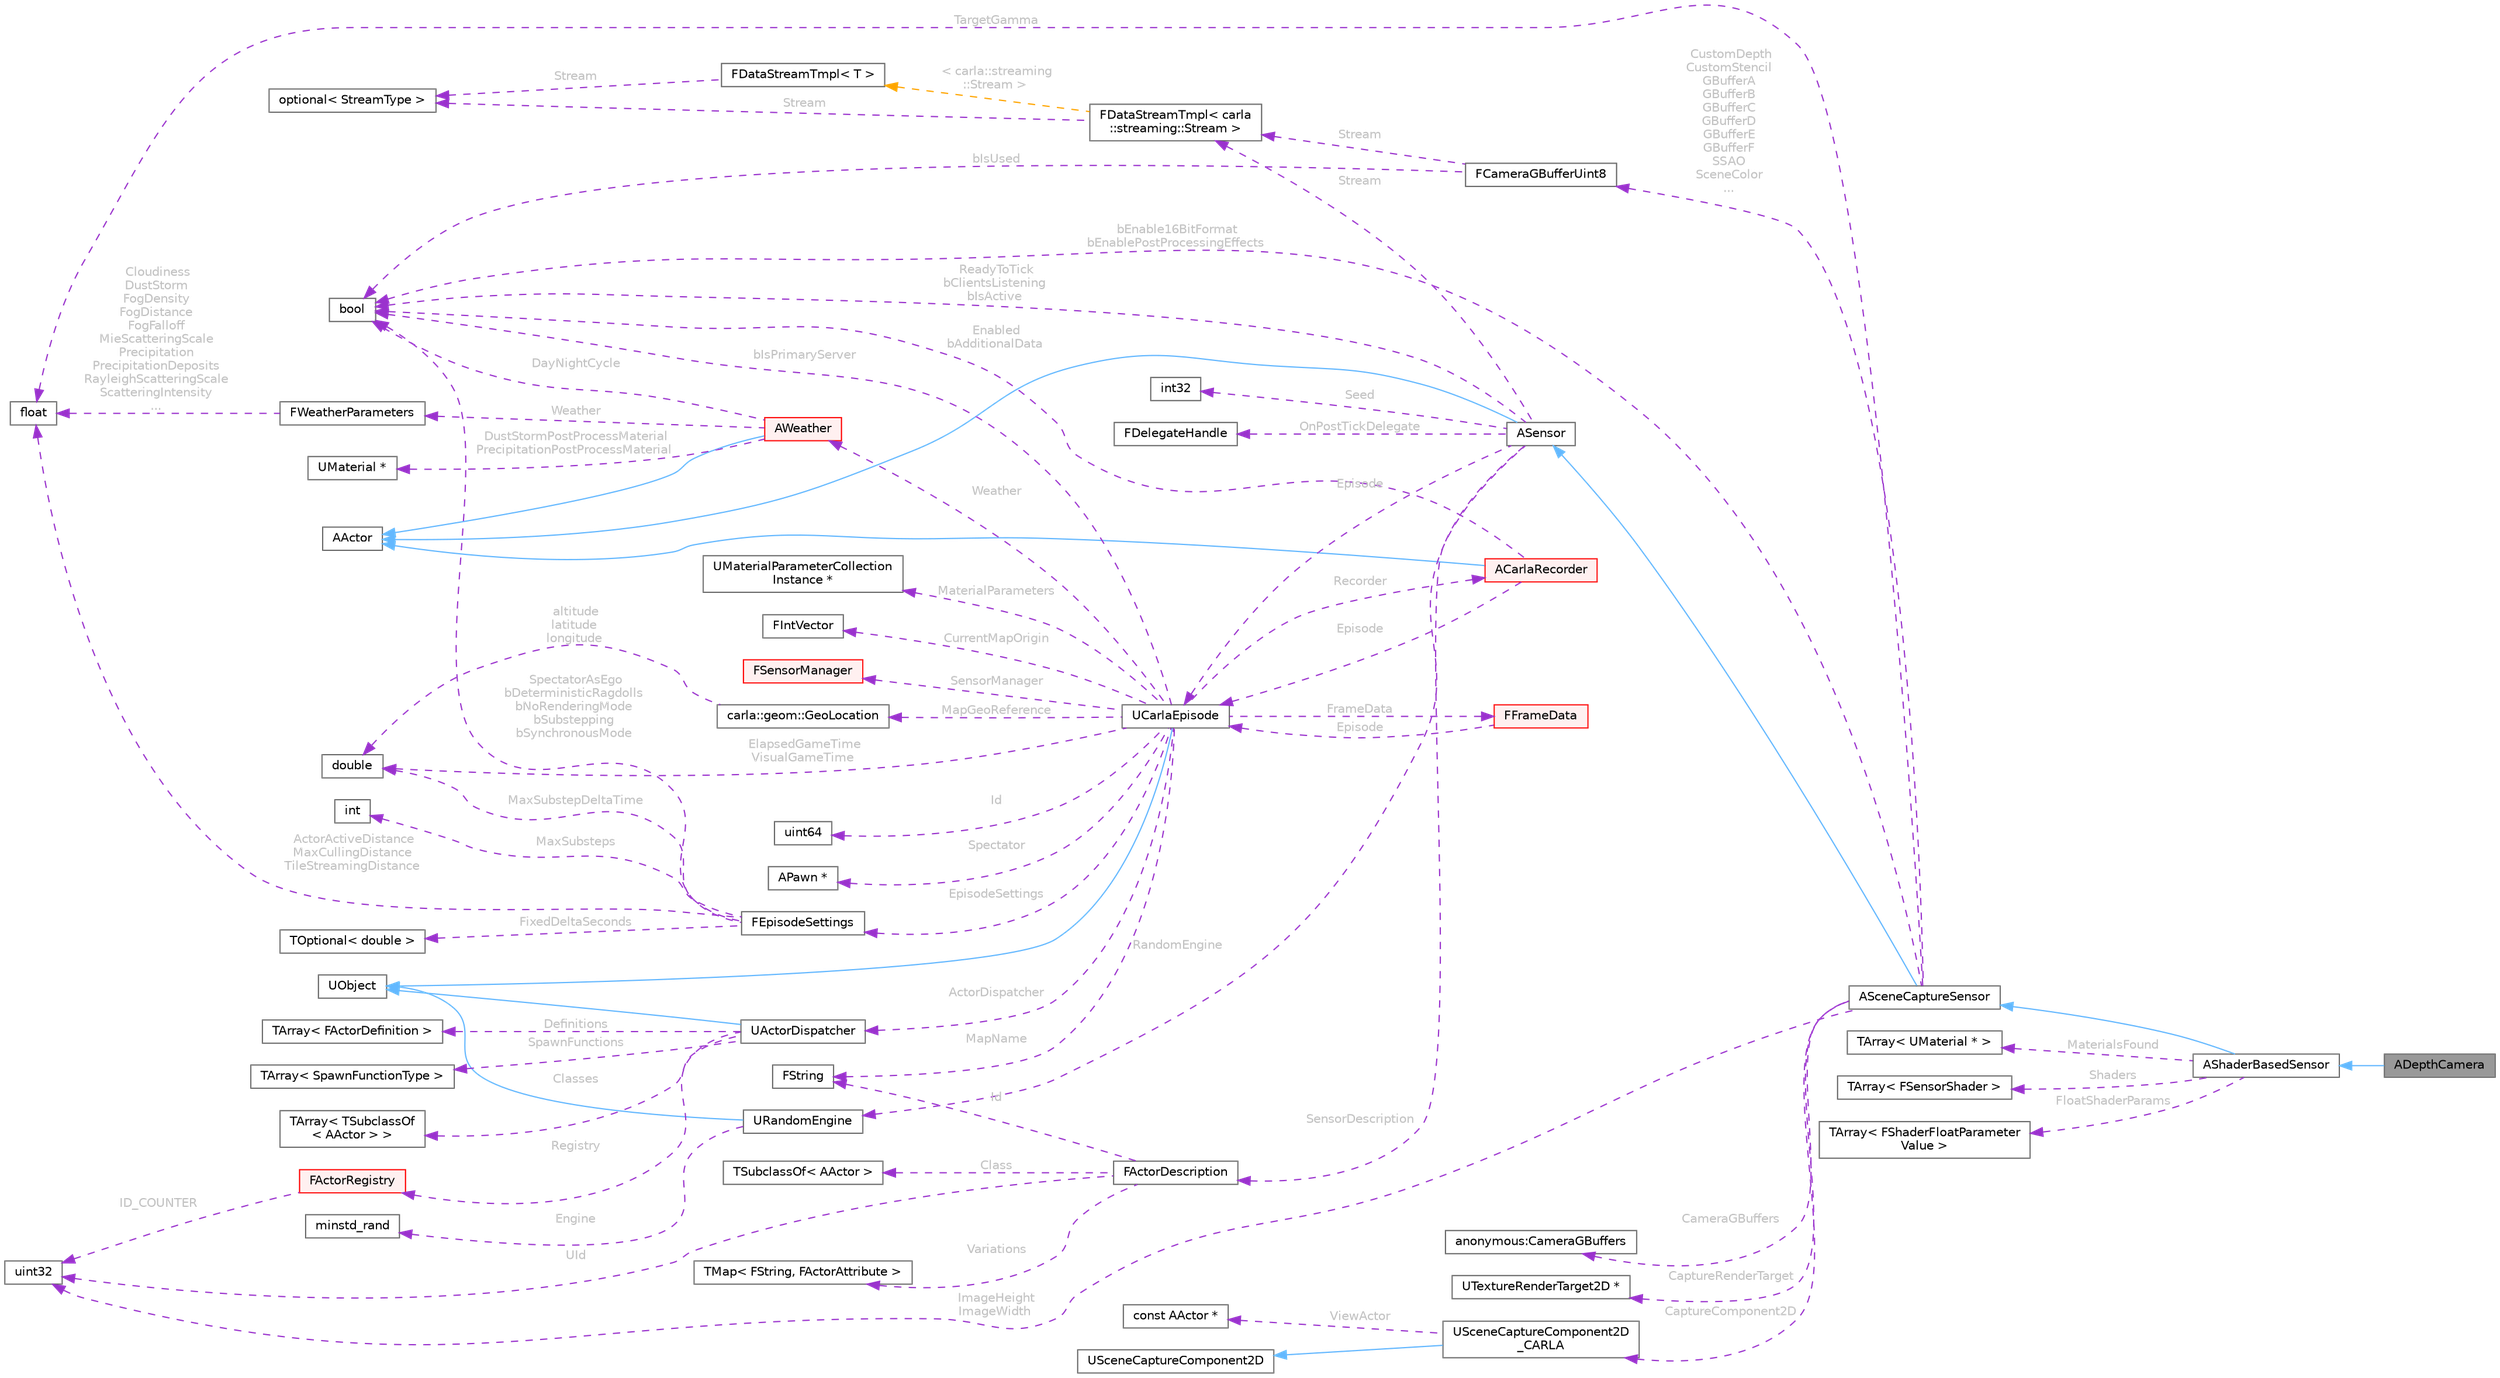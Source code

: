 digraph "ADepthCamera"
{
 // INTERACTIVE_SVG=YES
 // LATEX_PDF_SIZE
  bgcolor="transparent";
  edge [fontname=Helvetica,fontsize=10,labelfontname=Helvetica,labelfontsize=10];
  node [fontname=Helvetica,fontsize=10,shape=box,height=0.2,width=0.4];
  rankdir="LR";
  Node1 [id="Node000001",label="ADepthCamera",height=0.2,width=0.4,color="gray40", fillcolor="grey60", style="filled", fontcolor="black",tooltip="Sensor that produces \"depth\" images."];
  Node2 -> Node1 [id="edge1_Node000001_Node000002",dir="back",color="steelblue1",style="solid",tooltip=" "];
  Node2 [id="Node000002",label="AShaderBasedSensor",height=0.2,width=0.4,color="gray40", fillcolor="white", style="filled",URL="$da/dd3/classAShaderBasedSensor.html",tooltip="A sensor that produces data by applying post-process materials (shaders) to a scene capture image."];
  Node3 -> Node2 [id="edge2_Node000002_Node000003",dir="back",color="steelblue1",style="solid",tooltip=" "];
  Node3 [id="Node000003",label="ASceneCaptureSensor",height=0.2,width=0.4,color="gray40", fillcolor="white", style="filled",URL="$d4/d60/classASceneCaptureSensor.html",tooltip="Base class for sensors using a USceneCaptureComponent2D for rendering the scene."];
  Node4 -> Node3 [id="edge3_Node000003_Node000004",dir="back",color="steelblue1",style="solid",tooltip=" "];
  Node4 [id="Node000004",label="ASensor",height=0.2,width=0.4,color="gray40", fillcolor="white", style="filled",URL="$d3/d01/classASensor.html",tooltip="Base class for sensors."];
  Node5 -> Node4 [id="edge4_Node000004_Node000005",dir="back",color="steelblue1",style="solid",tooltip=" "];
  Node5 [id="Node000005",label="AActor",height=0.2,width=0.4,color="gray40", fillcolor="white", style="filled",URL="$d1/da4/classAActor.html",tooltip=" "];
  Node6 -> Node4 [id="edge5_Node000004_Node000006",dir="back",color="darkorchid3",style="dashed",tooltip=" ",label=" Seed",fontcolor="grey" ];
  Node6 [id="Node000006",label="int32",height=0.2,width=0.4,color="gray40", fillcolor="white", style="filled",tooltip=" "];
  Node7 -> Node4 [id="edge6_Node000004_Node000007",dir="back",color="darkorchid3",style="dashed",tooltip=" ",label=" RandomEngine",fontcolor="grey" ];
  Node7 [id="Node000007",label="URandomEngine",height=0.2,width=0.4,color="gray40", fillcolor="white", style="filled",URL="$d2/d4b/classURandomEngine.html",tooltip=" "];
  Node8 -> Node7 [id="edge7_Node000007_Node000008",dir="back",color="steelblue1",style="solid",tooltip=" "];
  Node8 [id="Node000008",label="UObject",height=0.2,width=0.4,color="gray40", fillcolor="white", style="filled",URL="$df/def/classUObject.html",tooltip=" "];
  Node9 -> Node7 [id="edge8_Node000007_Node000009",dir="back",color="darkorchid3",style="dashed",tooltip=" ",label=" Engine",fontcolor="grey" ];
  Node9 [id="Node000009",label="minstd_rand",height=0.2,width=0.4,color="gray40", fillcolor="white", style="filled",tooltip=" "];
  Node10 -> Node4 [id="edge9_Node000004_Node000010",dir="back",color="darkorchid3",style="dashed",tooltip=" ",label=" ReadyToTick\nbClientsListening\nbIsActive",fontcolor="grey" ];
  Node10 [id="Node000010",label="bool",height=0.2,width=0.4,color="gray40", fillcolor="white", style="filled",tooltip=" "];
  Node11 -> Node4 [id="edge10_Node000004_Node000011",dir="back",color="darkorchid3",style="dashed",tooltip=" ",label=" Stream",fontcolor="grey" ];
  Node11 [id="Node000011",label="FDataStreamTmpl\< carla\l::streaming::Stream \>",height=0.2,width=0.4,color="gray40", fillcolor="white", style="filled",URL="$d4/d9c/classFDataStreamTmpl.html",tooltip=" "];
  Node12 -> Node11 [id="edge11_Node000011_Node000012",dir="back",color="darkorchid3",style="dashed",tooltip=" ",label=" Stream",fontcolor="grey" ];
  Node12 [id="Node000012",label="optional\< StreamType \>",height=0.2,width=0.4,color="gray40", fillcolor="white", style="filled",tooltip=" "];
  Node13 -> Node11 [id="edge12_Node000011_Node000013",dir="back",color="orange",style="dashed",tooltip=" ",label=" \< carla::streaming\l::Stream \>",fontcolor="grey" ];
  Node13 [id="Node000013",label="FDataStreamTmpl\< T \>",height=0.2,width=0.4,color="gray40", fillcolor="white", style="filled",URL="$d4/d9c/classFDataStreamTmpl.html",tooltip="A streaming channel for sending sensor data to clients."];
  Node12 -> Node13 [id="edge13_Node000013_Node000012",dir="back",color="darkorchid3",style="dashed",tooltip=" ",label=" Stream",fontcolor="grey" ];
  Node14 -> Node4 [id="edge14_Node000004_Node000014",dir="back",color="darkorchid3",style="dashed",tooltip=" ",label=" OnPostTickDelegate",fontcolor="grey" ];
  Node14 [id="Node000014",label="FDelegateHandle",height=0.2,width=0.4,color="gray40", fillcolor="white", style="filled",tooltip=" "];
  Node15 -> Node4 [id="edge15_Node000004_Node000015",dir="back",color="darkorchid3",style="dashed",tooltip=" ",label=" SensorDescription",fontcolor="grey" ];
  Node15 [id="Node000015",label="FActorDescription",height=0.2,width=0.4,color="gray40", fillcolor="white", style="filled",URL="$d0/df6/structFActorDescription.html",tooltip="A description of a Carla Actor with all its variation."];
  Node16 -> Node15 [id="edge16_Node000015_Node000016",dir="back",color="darkorchid3",style="dashed",tooltip=" ",label=" UId",fontcolor="grey" ];
  Node16 [id="Node000016",label="uint32",height=0.2,width=0.4,color="gray40", fillcolor="white", style="filled",tooltip=" "];
  Node17 -> Node15 [id="edge17_Node000015_Node000017",dir="back",color="darkorchid3",style="dashed",tooltip=" ",label=" Id",fontcolor="grey" ];
  Node17 [id="Node000017",label="FString",height=0.2,width=0.4,color="gray40", fillcolor="white", style="filled",tooltip=" "];
  Node18 -> Node15 [id="edge18_Node000015_Node000018",dir="back",color="darkorchid3",style="dashed",tooltip=" ",label=" Class",fontcolor="grey" ];
  Node18 [id="Node000018",label="TSubclassOf\< AActor \>",height=0.2,width=0.4,color="gray40", fillcolor="white", style="filled",tooltip=" "];
  Node19 -> Node15 [id="edge19_Node000015_Node000019",dir="back",color="darkorchid3",style="dashed",tooltip=" ",label=" Variations",fontcolor="grey" ];
  Node19 [id="Node000019",label="TMap\< FString, FActorAttribute \>",height=0.2,width=0.4,color="gray40", fillcolor="white", style="filled",tooltip=" "];
  Node20 -> Node4 [id="edge20_Node000004_Node000020",dir="back",color="darkorchid3",style="dashed",tooltip=" ",label=" Episode",fontcolor="grey" ];
  Node20 [id="Node000020",label="UCarlaEpisode",height=0.2,width=0.4,color="gray40", fillcolor="white", style="filled",URL="$dc/d84/classUCarlaEpisode.html",tooltip="A simulation episode."];
  Node8 -> Node20 [id="edge21_Node000020_Node000008",dir="back",color="steelblue1",style="solid",tooltip=" "];
  Node10 -> Node20 [id="edge22_Node000020_Node000010",dir="back",color="darkorchid3",style="dashed",tooltip=" ",label=" bIsPrimaryServer",fontcolor="grey" ];
  Node21 -> Node20 [id="edge23_Node000020_Node000021",dir="back",color="darkorchid3",style="dashed",tooltip=" ",label=" Id",fontcolor="grey" ];
  Node21 [id="Node000021",label="uint64",height=0.2,width=0.4,color="gray40", fillcolor="white", style="filled",tooltip=" "];
  Node22 -> Node20 [id="edge24_Node000020_Node000022",dir="back",color="darkorchid3",style="dashed",tooltip=" ",label=" ElapsedGameTime\nVisualGameTime",fontcolor="grey" ];
  Node22 [id="Node000022",label="double",height=0.2,width=0.4,color="gray40", fillcolor="white", style="filled",tooltip=" "];
  Node17 -> Node20 [id="edge25_Node000020_Node000017",dir="back",color="darkorchid3",style="dashed",tooltip=" ",label=" MapName",fontcolor="grey" ];
  Node23 -> Node20 [id="edge26_Node000020_Node000023",dir="back",color="darkorchid3",style="dashed",tooltip=" ",label=" EpisodeSettings",fontcolor="grey" ];
  Node23 [id="Node000023",label="FEpisodeSettings",height=0.2,width=0.4,color="gray40", fillcolor="white", style="filled",URL="$da/d6e/structFEpisodeSettings.html",tooltip=" "];
  Node10 -> Node23 [id="edge27_Node000023_Node000010",dir="back",color="darkorchid3",style="dashed",tooltip=" ",label=" SpectatorAsEgo\nbDeterministicRagdolls\nbNoRenderingMode\nbSubstepping\nbSynchronousMode",fontcolor="grey" ];
  Node24 -> Node23 [id="edge28_Node000023_Node000024",dir="back",color="darkorchid3",style="dashed",tooltip=" ",label=" FixedDeltaSeconds",fontcolor="grey" ];
  Node24 [id="Node000024",label="TOptional\< double \>",height=0.2,width=0.4,color="gray40", fillcolor="white", style="filled",tooltip=" "];
  Node22 -> Node23 [id="edge29_Node000023_Node000022",dir="back",color="darkorchid3",style="dashed",tooltip=" ",label=" MaxSubstepDeltaTime",fontcolor="grey" ];
  Node25 -> Node23 [id="edge30_Node000023_Node000025",dir="back",color="darkorchid3",style="dashed",tooltip=" ",label=" MaxSubsteps",fontcolor="grey" ];
  Node25 [id="Node000025",label="int",height=0.2,width=0.4,color="gray40", fillcolor="white", style="filled",tooltip=" "];
  Node26 -> Node23 [id="edge31_Node000023_Node000026",dir="back",color="darkorchid3",style="dashed",tooltip=" ",label=" ActorActiveDistance\nMaxCullingDistance\nTileStreamingDistance",fontcolor="grey" ];
  Node26 [id="Node000026",label="float",height=0.2,width=0.4,color="gray40", fillcolor="white", style="filled",tooltip=" "];
  Node27 -> Node20 [id="edge32_Node000020_Node000027",dir="back",color="darkorchid3",style="dashed",tooltip=" ",label=" ActorDispatcher",fontcolor="grey" ];
  Node27 [id="Node000027",label="UActorDispatcher",height=0.2,width=0.4,color="gray40", fillcolor="white", style="filled",URL="$d7/d90/classUActorDispatcher.html",tooltip="Object in charge of binding ActorDefinitions to spawn functions, as well as keeping the registry of a..."];
  Node8 -> Node27 [id="edge33_Node000027_Node000008",dir="back",color="steelblue1",style="solid",tooltip=" "];
  Node28 -> Node27 [id="edge34_Node000027_Node000028",dir="back",color="darkorchid3",style="dashed",tooltip=" ",label=" Definitions",fontcolor="grey" ];
  Node28 [id="Node000028",label="TArray\< FActorDefinition \>",height=0.2,width=0.4,color="gray40", fillcolor="white", style="filled",tooltip=" "];
  Node29 -> Node27 [id="edge35_Node000027_Node000029",dir="back",color="darkorchid3",style="dashed",tooltip=" ",label=" SpawnFunctions",fontcolor="grey" ];
  Node29 [id="Node000029",label="TArray\< SpawnFunctionType \>",height=0.2,width=0.4,color="gray40", fillcolor="white", style="filled",tooltip=" "];
  Node30 -> Node27 [id="edge36_Node000027_Node000030",dir="back",color="darkorchid3",style="dashed",tooltip=" ",label=" Classes",fontcolor="grey" ];
  Node30 [id="Node000030",label="TArray\< TSubclassOf\l\< AActor \> \>",height=0.2,width=0.4,color="gray40", fillcolor="white", style="filled",tooltip=" "];
  Node31 -> Node27 [id="edge37_Node000027_Node000031",dir="back",color="darkorchid3",style="dashed",tooltip=" ",label=" Registry",fontcolor="grey" ];
  Node31 [id="Node000031",label="FActorRegistry",height=0.2,width=0.4,color="red", fillcolor="#FFF0F0", style="filled",URL="$df/db5/classFActorRegistry.html",tooltip="A registry of all the Carla actors."];
  Node16 -> Node31 [id="edge38_Node000031_Node000016",dir="back",color="darkorchid3",style="dashed",tooltip=" ",label=" ID_COUNTER",fontcolor="grey" ];
  Node35 -> Node20 [id="edge39_Node000020_Node000035",dir="back",color="darkorchid3",style="dashed",tooltip=" ",label=" Spectator",fontcolor="grey" ];
  Node35 [id="Node000035",label="APawn *",height=0.2,width=0.4,color="gray40", fillcolor="white", style="filled",tooltip=" "];
  Node36 -> Node20 [id="edge40_Node000020_Node000036",dir="back",color="darkorchid3",style="dashed",tooltip=" ",label=" Weather",fontcolor="grey" ];
  Node36 [id="Node000036",label="AWeather",height=0.2,width=0.4,color="red", fillcolor="#FFF0F0", style="filled",URL="$de/d75/classAWeather.html",tooltip=" "];
  Node5 -> Node36 [id="edge41_Node000036_Node000005",dir="back",color="steelblue1",style="solid",tooltip=" "];
  Node37 -> Node36 [id="edge42_Node000036_Node000037",dir="back",color="darkorchid3",style="dashed",tooltip=" ",label=" Weather",fontcolor="grey" ];
  Node37 [id="Node000037",label="FWeatherParameters",height=0.2,width=0.4,color="gray40", fillcolor="white", style="filled",URL="$dd/d9b/structFWeatherParameters.html",tooltip=" "];
  Node26 -> Node37 [id="edge43_Node000037_Node000026",dir="back",color="darkorchid3",style="dashed",tooltip=" ",label=" Cloudiness\nDustStorm\nFogDensity\nFogDistance\nFogFalloff\nMieScatteringScale\nPrecipitation\nPrecipitationDeposits\nRayleighScatteringScale\nScatteringIntensity\n...",fontcolor="grey" ];
  Node38 -> Node36 [id="edge44_Node000036_Node000038",dir="back",color="darkorchid3",style="dashed",tooltip=" ",label=" DustStormPostProcessMaterial\nPrecipitationPostProcessMaterial",fontcolor="grey" ];
  Node38 [id="Node000038",label="UMaterial *",height=0.2,width=0.4,color="gray40", fillcolor="white", style="filled",tooltip=" "];
  Node10 -> Node36 [id="edge45_Node000036_Node000010",dir="back",color="darkorchid3",style="dashed",tooltip=" ",label=" DayNightCycle",fontcolor="grey" ];
  Node40 -> Node20 [id="edge46_Node000020_Node000040",dir="back",color="darkorchid3",style="dashed",tooltip=" ",label=" MaterialParameters",fontcolor="grey" ];
  Node40 [id="Node000040",label="UMaterialParameterCollection\lInstance *",height=0.2,width=0.4,color="gray40", fillcolor="white", style="filled",tooltip=" "];
  Node41 -> Node20 [id="edge47_Node000020_Node000041",dir="back",color="darkorchid3",style="dashed",tooltip=" ",label=" Recorder",fontcolor="grey" ];
  Node41 [id="Node000041",label="ACarlaRecorder",height=0.2,width=0.4,color="red", fillcolor="#FFF0F0", style="filled",URL="$dd/db9/classACarlaRecorder.html",tooltip="Recorder for the simulation"];
  Node5 -> Node41 [id="edge48_Node000041_Node000005",dir="back",color="steelblue1",style="solid",tooltip=" "];
  Node10 -> Node41 [id="edge49_Node000041_Node000010",dir="back",color="darkorchid3",style="dashed",tooltip=" ",label=" Enabled\nbAdditionalData",fontcolor="grey" ];
  Node20 -> Node41 [id="edge50_Node000041_Node000020",dir="back",color="darkorchid3",style="dashed",tooltip=" ",label=" Episode",fontcolor="grey" ];
  Node131 -> Node20 [id="edge51_Node000020_Node000131",dir="back",color="darkorchid3",style="dashed",tooltip=" ",label=" MapGeoReference",fontcolor="grey" ];
  Node131 [id="Node000131",label="carla::geom::GeoLocation",height=0.2,width=0.4,color="gray40", fillcolor="white", style="filled",URL="$d3/df4/classcarla_1_1geom_1_1GeoLocation.html",tooltip=" "];
  Node22 -> Node131 [id="edge52_Node000131_Node000022",dir="back",color="darkorchid3",style="dashed",tooltip=" ",label=" altitude\nlatitude\nlongitude",fontcolor="grey" ];
  Node132 -> Node20 [id="edge53_Node000020_Node000132",dir="back",color="darkorchid3",style="dashed",tooltip=" ",label=" CurrentMapOrigin",fontcolor="grey" ];
  Node132 [id="Node000132",label="FIntVector",height=0.2,width=0.4,color="gray40", fillcolor="white", style="filled",tooltip=" "];
  Node133 -> Node20 [id="edge54_Node000020_Node000133",dir="back",color="darkorchid3",style="dashed",tooltip=" ",label=" FrameData",fontcolor="grey" ];
  Node133 [id="Node000133",label="FFrameData",height=0.2,width=0.4,color="red", fillcolor="#FFF0F0", style="filled",URL="$de/db4/classFFrameData.html",tooltip=" "];
  Node20 -> Node133 [id="edge55_Node000133_Node000020",dir="back",color="darkorchid3",style="dashed",tooltip=" ",label=" Episode",fontcolor="grey" ];
  Node135 -> Node20 [id="edge56_Node000020_Node000135",dir="back",color="darkorchid3",style="dashed",tooltip=" ",label=" SensorManager",fontcolor="grey" ];
  Node135 [id="Node000135",label="FSensorManager",height=0.2,width=0.4,color="red", fillcolor="#FFF0F0", style="filled",URL="$d1/de4/classFSensorManager.html",tooltip=" "];
  Node137 -> Node3 [id="edge57_Node000003_Node000137",dir="back",color="darkorchid3",style="dashed",tooltip=" ",label=" CustomDepth\nCustomStencil\nGBufferA\nGBufferB\nGBufferC\nGBufferD\nGBufferE\nGBufferF\nSSAO\nSceneColor\n...",fontcolor="grey" ];
  Node137 [id="Node000137",label="FCameraGBufferUint8",height=0.2,width=0.4,color="gray40", fillcolor="white", style="filled",URL="$d3/df7/structFCameraGBufferUint8.html",tooltip=" "];
  Node10 -> Node137 [id="edge58_Node000137_Node000010",dir="back",color="darkorchid3",style="dashed",tooltip=" ",label=" bIsUsed",fontcolor="grey" ];
  Node11 -> Node137 [id="edge59_Node000137_Node000011",dir="back",color="darkorchid3",style="dashed",tooltip=" ",label=" Stream",fontcolor="grey" ];
  Node138 -> Node3 [id="edge60_Node000003_Node000138",dir="back",color="darkorchid3",style="dashed",tooltip=" ",label=" CameraGBuffers",fontcolor="grey" ];
  Node138 [id="Node000138",label="anonymous:CameraGBuffers",height=0.2,width=0.4,color="gray40", fillcolor="white", style="filled",tooltip=" "];
  Node139 -> Node3 [id="edge61_Node000003_Node000139",dir="back",color="darkorchid3",style="dashed",tooltip=" ",label=" CaptureRenderTarget",fontcolor="grey" ];
  Node139 [id="Node000139",label="UTextureRenderTarget2D *",height=0.2,width=0.4,color="gray40", fillcolor="white", style="filled",tooltip=" "];
  Node140 -> Node3 [id="edge62_Node000003_Node000140",dir="back",color="darkorchid3",style="dashed",tooltip=" ",label=" CaptureComponent2D",fontcolor="grey" ];
  Node140 [id="Node000140",label="USceneCaptureComponent2D\l_CARLA",height=0.2,width=0.4,color="gray40", fillcolor="white", style="filled",URL="$d6/d12/classUSceneCaptureComponent2D__CARLA.html",tooltip=" "];
  Node141 -> Node140 [id="edge63_Node000140_Node000141",dir="back",color="steelblue1",style="solid",tooltip=" "];
  Node141 [id="Node000141",label="USceneCaptureComponent2D",height=0.2,width=0.4,color="gray40", fillcolor="white", style="filled",URL="$d3/db8/classUSceneCaptureComponent2D.html",tooltip=" "];
  Node142 -> Node140 [id="edge64_Node000140_Node000142",dir="back",color="darkorchid3",style="dashed",tooltip=" ",label=" ViewActor",fontcolor="grey" ];
  Node142 [id="Node000142",label="const AActor *",height=0.2,width=0.4,color="gray40", fillcolor="white", style="filled",tooltip=" "];
  Node26 -> Node3 [id="edge65_Node000003_Node000026",dir="back",color="darkorchid3",style="dashed",tooltip=" ",label=" TargetGamma",fontcolor="grey" ];
  Node16 -> Node3 [id="edge66_Node000003_Node000016",dir="back",color="darkorchid3",style="dashed",tooltip=" ",label=" ImageHeight\nImageWidth",fontcolor="grey" ];
  Node10 -> Node3 [id="edge67_Node000003_Node000010",dir="back",color="darkorchid3",style="dashed",tooltip=" ",label=" bEnable16BitFormat\nbEnablePostProcessingEffects",fontcolor="grey" ];
  Node143 -> Node2 [id="edge68_Node000002_Node000143",dir="back",color="darkorchid3",style="dashed",tooltip=" ",label=" MaterialsFound",fontcolor="grey" ];
  Node143 [id="Node000143",label="TArray\< UMaterial * \>",height=0.2,width=0.4,color="gray40", fillcolor="white", style="filled",tooltip=" "];
  Node144 -> Node2 [id="edge69_Node000002_Node000144",dir="back",color="darkorchid3",style="dashed",tooltip=" ",label=" Shaders",fontcolor="grey" ];
  Node144 [id="Node000144",label="TArray\< FSensorShader \>",height=0.2,width=0.4,color="gray40", fillcolor="white", style="filled",tooltip=" "];
  Node145 -> Node2 [id="edge70_Node000002_Node000145",dir="back",color="darkorchid3",style="dashed",tooltip=" ",label=" FloatShaderParams",fontcolor="grey" ];
  Node145 [id="Node000145",label="TArray\< FShaderFloatParameter\lValue \>",height=0.2,width=0.4,color="gray40", fillcolor="white", style="filled",tooltip=" "];
}
